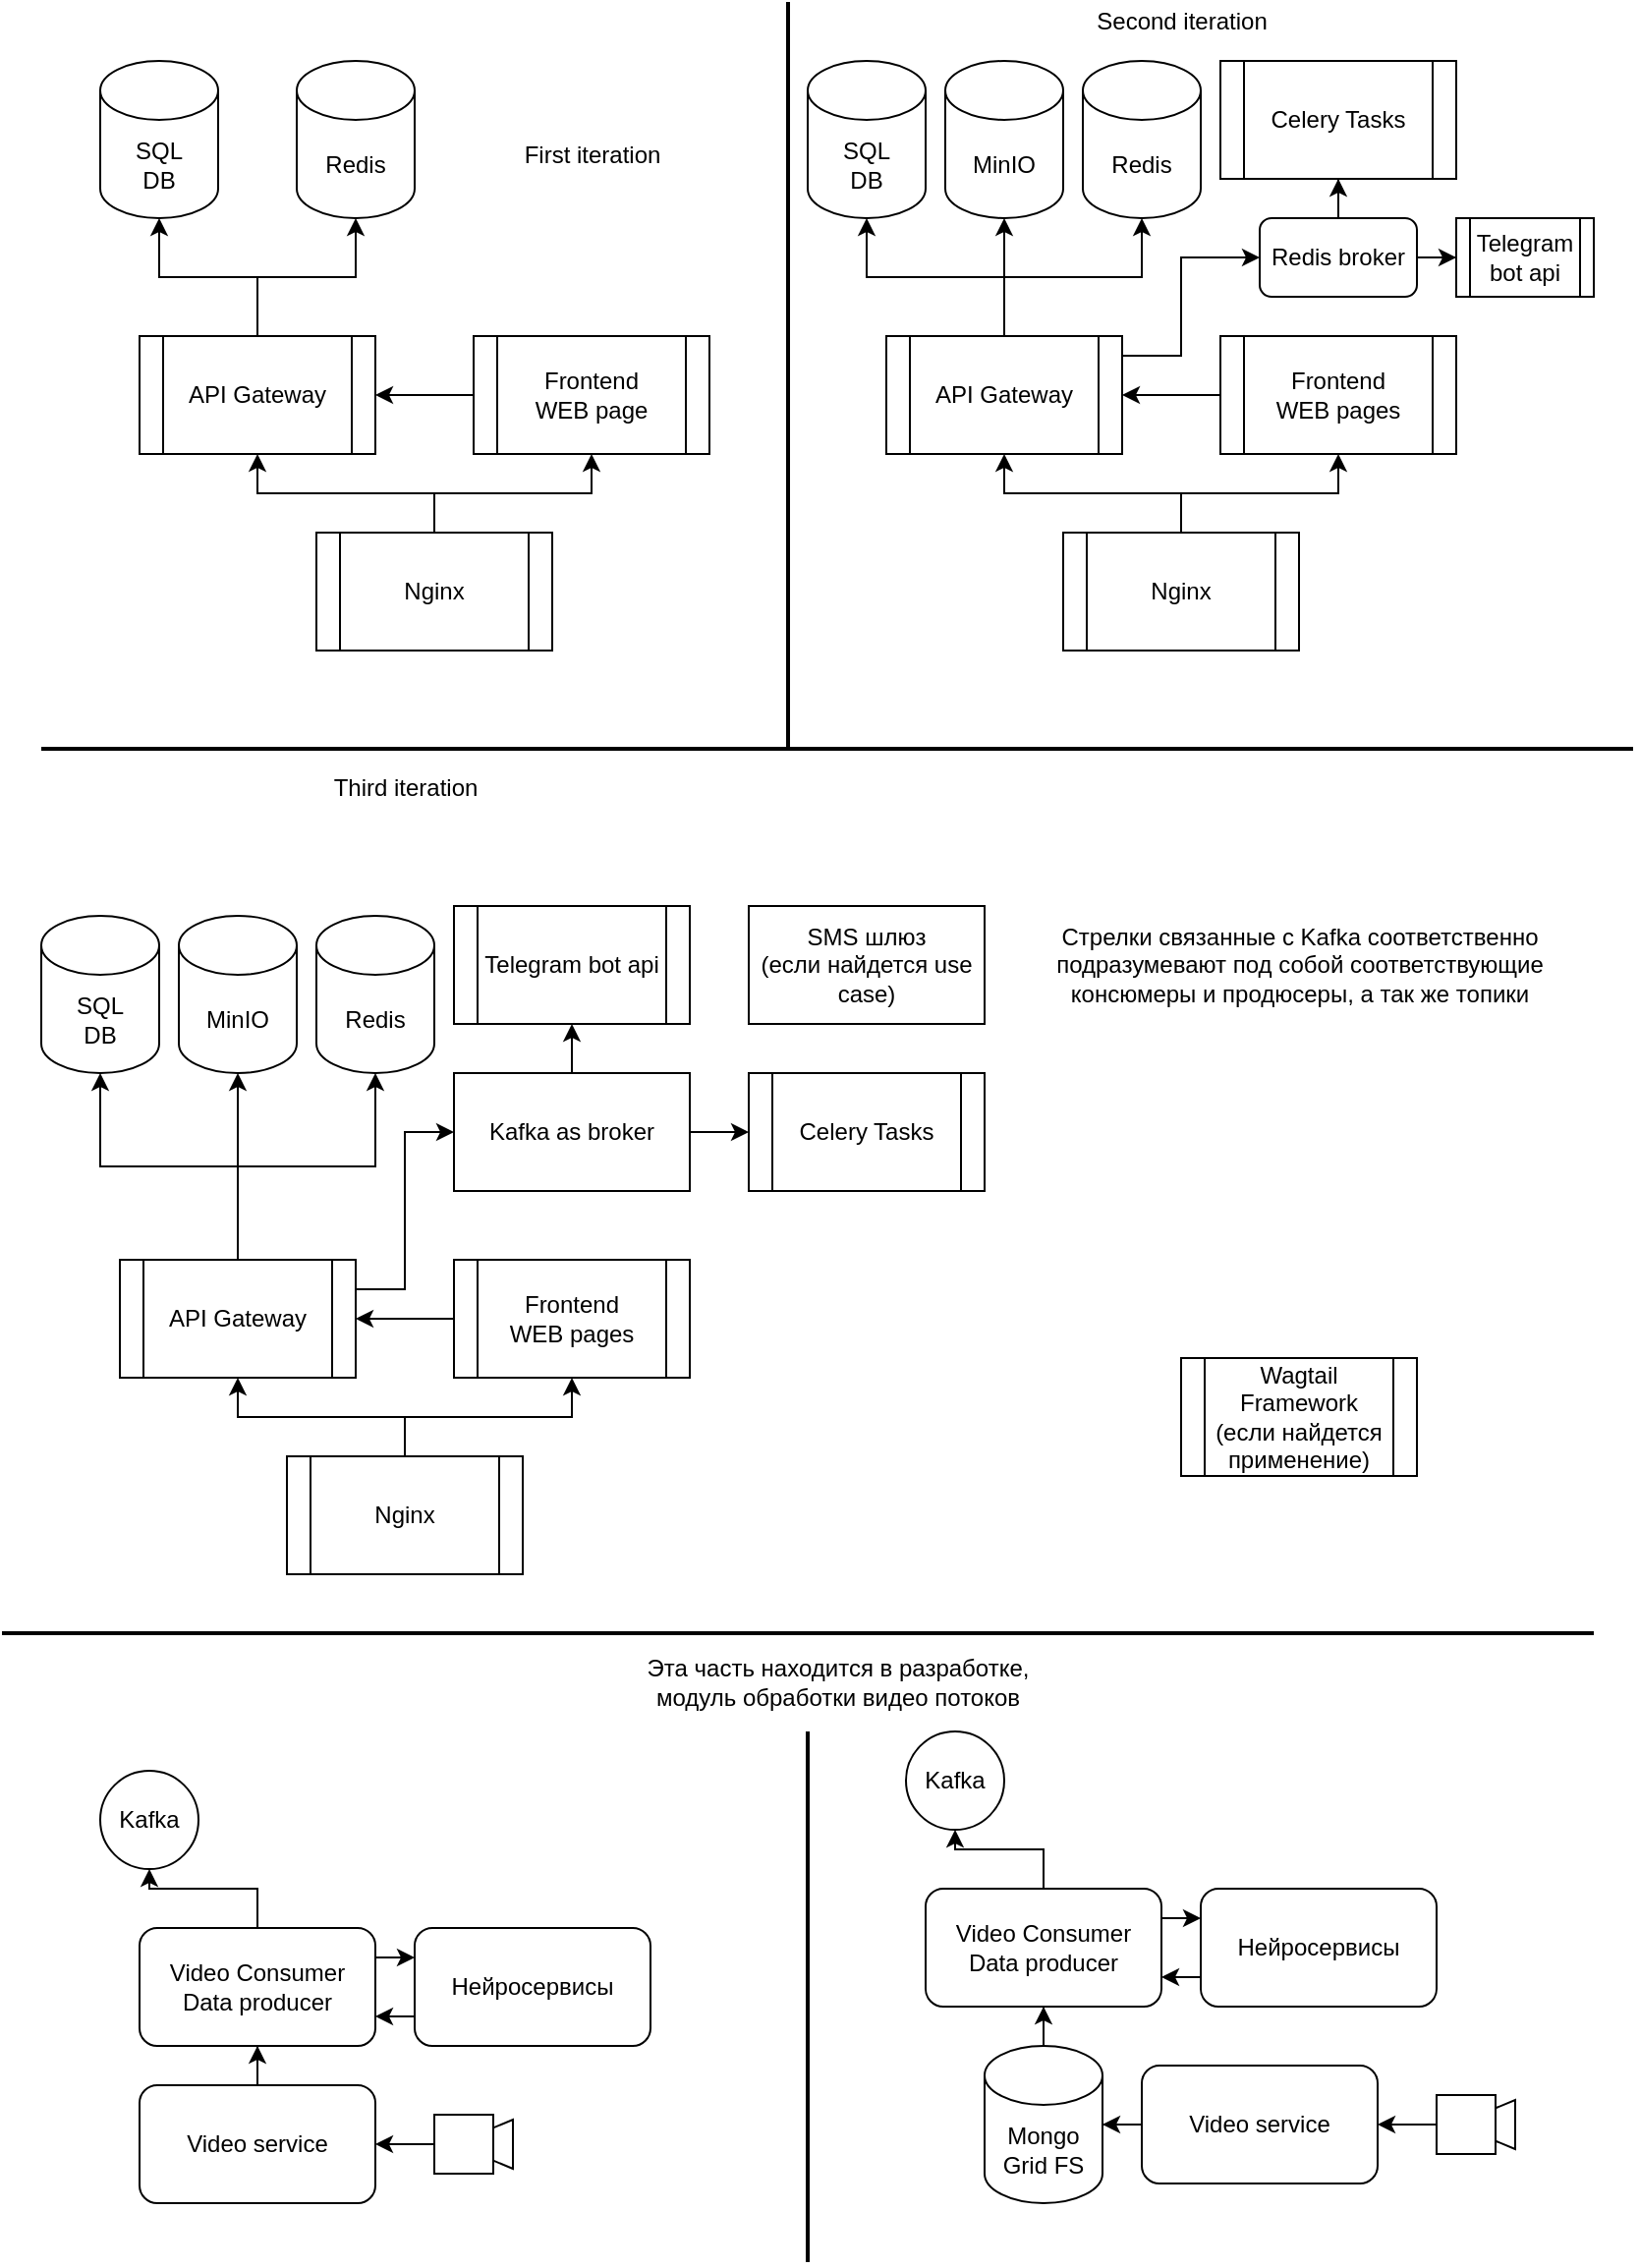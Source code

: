 <mxfile version="15.8.2" type="device"><diagram id="IJwsrX4E6_qTpmuSddkX" name="Page-1"><mxGraphModel dx="1775" dy="549" grid="1" gridSize="10" guides="1" tooltips="1" connect="1" arrows="1" fold="1" page="1" pageScale="1" pageWidth="827" pageHeight="1169" math="0" shadow="0"><root><mxCell id="0"/><mxCell id="1" parent="0"/><mxCell id="xecYIHM23-bk4cfj4qFh-77" value="" style="triangle;whiteSpace=wrap;html=1;direction=west;" vertex="1" parent="1"><mxGeometry x="220" y="1087.5" width="30" height="25" as="geometry"/></mxCell><mxCell id="xecYIHM23-bk4cfj4qFh-12" style="edgeStyle=orthogonalEdgeStyle;rounded=0;orthogonalLoop=1;jettySize=auto;html=1;" edge="1" parent="1" source="xecYIHM23-bk4cfj4qFh-1" target="xecYIHM23-bk4cfj4qFh-9"><mxGeometry relative="1" as="geometry"/></mxCell><mxCell id="xecYIHM23-bk4cfj4qFh-13" style="edgeStyle=orthogonalEdgeStyle;rounded=0;orthogonalLoop=1;jettySize=auto;html=1;entryX=0.5;entryY=1;entryDx=0;entryDy=0;entryPerimeter=0;" edge="1" parent="1" source="xecYIHM23-bk4cfj4qFh-1" target="xecYIHM23-bk4cfj4qFh-8"><mxGeometry relative="1" as="geometry"/></mxCell><mxCell id="xecYIHM23-bk4cfj4qFh-1" value="API Gateway" style="shape=process;whiteSpace=wrap;html=1;backgroundOutline=1;" vertex="1" parent="1"><mxGeometry x="60" y="180" width="120" height="60" as="geometry"/></mxCell><mxCell id="xecYIHM23-bk4cfj4qFh-5" style="edgeStyle=orthogonalEdgeStyle;rounded=0;orthogonalLoop=1;jettySize=auto;html=1;entryX=0.5;entryY=1;entryDx=0;entryDy=0;" edge="1" parent="1" source="xecYIHM23-bk4cfj4qFh-2" target="xecYIHM23-bk4cfj4qFh-4"><mxGeometry relative="1" as="geometry"/></mxCell><mxCell id="xecYIHM23-bk4cfj4qFh-6" style="edgeStyle=orthogonalEdgeStyle;rounded=0;orthogonalLoop=1;jettySize=auto;html=1;entryX=0.5;entryY=1;entryDx=0;entryDy=0;" edge="1" parent="1" source="xecYIHM23-bk4cfj4qFh-2" target="xecYIHM23-bk4cfj4qFh-1"><mxGeometry relative="1" as="geometry"/></mxCell><mxCell id="xecYIHM23-bk4cfj4qFh-2" value="Nginx" style="shape=process;whiteSpace=wrap;html=1;backgroundOutline=1;" vertex="1" parent="1"><mxGeometry x="150" y="280" width="120" height="60" as="geometry"/></mxCell><mxCell id="xecYIHM23-bk4cfj4qFh-7" style="edgeStyle=orthogonalEdgeStyle;rounded=0;orthogonalLoop=1;jettySize=auto;html=1;" edge="1" parent="1" source="xecYIHM23-bk4cfj4qFh-4" target="xecYIHM23-bk4cfj4qFh-1"><mxGeometry relative="1" as="geometry"/></mxCell><mxCell id="xecYIHM23-bk4cfj4qFh-4" value="&lt;div&gt;Frontend&lt;/div&gt;WEB page" style="shape=process;whiteSpace=wrap;html=1;backgroundOutline=1;" vertex="1" parent="1"><mxGeometry x="230" y="180" width="120" height="60" as="geometry"/></mxCell><mxCell id="xecYIHM23-bk4cfj4qFh-8" value="Redis" style="shape=cylinder3;whiteSpace=wrap;html=1;boundedLbl=1;backgroundOutline=1;size=15;" vertex="1" parent="1"><mxGeometry x="140" y="40" width="60" height="80" as="geometry"/></mxCell><mxCell id="xecYIHM23-bk4cfj4qFh-9" value="&lt;div&gt;SQL &lt;br&gt;&lt;/div&gt;&lt;div&gt;DB&lt;br&gt;&lt;/div&gt;" style="shape=cylinder3;whiteSpace=wrap;html=1;boundedLbl=1;backgroundOutline=1;size=15;" vertex="1" parent="1"><mxGeometry x="40" y="40" width="60" height="80" as="geometry"/></mxCell><mxCell id="xecYIHM23-bk4cfj4qFh-14" value="&lt;br&gt;&lt;div&gt;First iteration&lt;br&gt;&lt;/div&gt;&lt;div&gt;&lt;/div&gt;" style="text;html=1;align=center;verticalAlign=middle;resizable=0;points=[];autosize=1;strokeColor=none;fillColor=none;" vertex="1" parent="1"><mxGeometry x="250" y="65" width="80" height="30" as="geometry"/></mxCell><mxCell id="xecYIHM23-bk4cfj4qFh-15" style="edgeStyle=orthogonalEdgeStyle;rounded=0;orthogonalLoop=1;jettySize=auto;html=1;" edge="1" parent="1" source="xecYIHM23-bk4cfj4qFh-17" target="xecYIHM23-bk4cfj4qFh-24"><mxGeometry relative="1" as="geometry"/></mxCell><mxCell id="xecYIHM23-bk4cfj4qFh-16" style="edgeStyle=orthogonalEdgeStyle;rounded=0;orthogonalLoop=1;jettySize=auto;html=1;entryX=0.5;entryY=1;entryDx=0;entryDy=0;entryPerimeter=0;" edge="1" parent="1" source="xecYIHM23-bk4cfj4qFh-17" target="xecYIHM23-bk4cfj4qFh-23"><mxGeometry relative="1" as="geometry"/></mxCell><mxCell id="xecYIHM23-bk4cfj4qFh-29" style="edgeStyle=orthogonalEdgeStyle;rounded=0;jumpSize=9;orthogonalLoop=1;jettySize=auto;html=1;exitX=1;exitY=0;exitDx=0;exitDy=0;entryX=0;entryY=0.5;entryDx=0;entryDy=0;strokeWidth=1;" edge="1" parent="1" source="xecYIHM23-bk4cfj4qFh-17" target="xecYIHM23-bk4cfj4qFh-28"><mxGeometry relative="1" as="geometry"><Array as="points"><mxPoint x="560" y="190"/><mxPoint x="590" y="190"/><mxPoint x="590" y="140"/></Array></mxGeometry></mxCell><mxCell id="xecYIHM23-bk4cfj4qFh-35" style="edgeStyle=orthogonalEdgeStyle;rounded=0;jumpSize=9;orthogonalLoop=1;jettySize=auto;html=1;strokeWidth=1;" edge="1" parent="1" source="xecYIHM23-bk4cfj4qFh-17" target="xecYIHM23-bk4cfj4qFh-34"><mxGeometry relative="1" as="geometry"/></mxCell><mxCell id="xecYIHM23-bk4cfj4qFh-17" value="API Gateway" style="shape=process;whiteSpace=wrap;html=1;backgroundOutline=1;" vertex="1" parent="1"><mxGeometry x="440" y="180" width="120" height="60" as="geometry"/></mxCell><mxCell id="xecYIHM23-bk4cfj4qFh-18" style="edgeStyle=orthogonalEdgeStyle;rounded=0;orthogonalLoop=1;jettySize=auto;html=1;entryX=0.5;entryY=1;entryDx=0;entryDy=0;" edge="1" parent="1" source="xecYIHM23-bk4cfj4qFh-20" target="xecYIHM23-bk4cfj4qFh-22"><mxGeometry relative="1" as="geometry"/></mxCell><mxCell id="xecYIHM23-bk4cfj4qFh-19" style="edgeStyle=orthogonalEdgeStyle;rounded=0;orthogonalLoop=1;jettySize=auto;html=1;entryX=0.5;entryY=1;entryDx=0;entryDy=0;" edge="1" parent="1" source="xecYIHM23-bk4cfj4qFh-20" target="xecYIHM23-bk4cfj4qFh-17"><mxGeometry relative="1" as="geometry"/></mxCell><mxCell id="xecYIHM23-bk4cfj4qFh-20" value="Nginx" style="shape=process;whiteSpace=wrap;html=1;backgroundOutline=1;" vertex="1" parent="1"><mxGeometry x="530" y="280" width="120" height="60" as="geometry"/></mxCell><mxCell id="xecYIHM23-bk4cfj4qFh-21" style="edgeStyle=orthogonalEdgeStyle;rounded=0;orthogonalLoop=1;jettySize=auto;html=1;" edge="1" parent="1" source="xecYIHM23-bk4cfj4qFh-22" target="xecYIHM23-bk4cfj4qFh-17"><mxGeometry relative="1" as="geometry"/></mxCell><mxCell id="xecYIHM23-bk4cfj4qFh-22" value="&lt;div&gt;Frontend&lt;/div&gt;WEB pages" style="shape=process;whiteSpace=wrap;html=1;backgroundOutline=1;" vertex="1" parent="1"><mxGeometry x="610" y="180" width="120" height="60" as="geometry"/></mxCell><mxCell id="xecYIHM23-bk4cfj4qFh-23" value="Redis" style="shape=cylinder3;whiteSpace=wrap;html=1;boundedLbl=1;backgroundOutline=1;size=15;" vertex="1" parent="1"><mxGeometry x="540" y="40" width="60" height="80" as="geometry"/></mxCell><mxCell id="xecYIHM23-bk4cfj4qFh-24" value="&lt;div&gt;SQL &lt;br&gt;&lt;/div&gt;&lt;div&gt;DB&lt;br&gt;&lt;/div&gt;" style="shape=cylinder3;whiteSpace=wrap;html=1;boundedLbl=1;backgroundOutline=1;size=15;" vertex="1" parent="1"><mxGeometry x="400" y="40" width="60" height="80" as="geometry"/></mxCell><mxCell id="xecYIHM23-bk4cfj4qFh-25" value="Second iteration" style="text;html=1;align=center;verticalAlign=middle;resizable=0;points=[];autosize=1;strokeColor=none;fillColor=none;" vertex="1" parent="1"><mxGeometry x="540" y="10" width="100" height="20" as="geometry"/></mxCell><mxCell id="xecYIHM23-bk4cfj4qFh-26" value="" style="endArrow=none;html=1;rounded=1;jumpSize=9;strokeWidth=2;" edge="1" parent="1"><mxGeometry width="50" height="50" relative="1" as="geometry"><mxPoint x="390" y="390" as="sourcePoint"/><mxPoint x="390" y="10" as="targetPoint"/></mxGeometry></mxCell><mxCell id="xecYIHM23-bk4cfj4qFh-27" value="Сelery Tasks" style="shape=process;whiteSpace=wrap;html=1;backgroundOutline=1;" vertex="1" parent="1"><mxGeometry x="610" y="40" width="120" height="60" as="geometry"/></mxCell><mxCell id="xecYIHM23-bk4cfj4qFh-30" value="" style="edgeStyle=orthogonalEdgeStyle;rounded=0;jumpSize=9;orthogonalLoop=1;jettySize=auto;html=1;strokeWidth=1;" edge="1" parent="1" source="xecYIHM23-bk4cfj4qFh-28" target="xecYIHM23-bk4cfj4qFh-27"><mxGeometry relative="1" as="geometry"/></mxCell><mxCell id="xecYIHM23-bk4cfj4qFh-33" style="edgeStyle=orthogonalEdgeStyle;rounded=0;jumpSize=9;orthogonalLoop=1;jettySize=auto;html=1;entryX=0;entryY=0.5;entryDx=0;entryDy=0;strokeWidth=1;" edge="1" parent="1" source="xecYIHM23-bk4cfj4qFh-28" target="xecYIHM23-bk4cfj4qFh-32"><mxGeometry relative="1" as="geometry"/></mxCell><mxCell id="xecYIHM23-bk4cfj4qFh-28" value="Redis broker" style="rounded=1;whiteSpace=wrap;html=1;" vertex="1" parent="1"><mxGeometry x="630" y="120" width="80" height="40" as="geometry"/></mxCell><mxCell id="xecYIHM23-bk4cfj4qFh-31" value="" style="endArrow=none;html=1;rounded=1;jumpSize=9;strokeWidth=2;" edge="1" parent="1"><mxGeometry width="50" height="50" relative="1" as="geometry"><mxPoint x="10" y="390" as="sourcePoint"/><mxPoint x="820" y="390" as="targetPoint"/></mxGeometry></mxCell><mxCell id="xecYIHM23-bk4cfj4qFh-32" value="Telegram bot api" style="shape=process;whiteSpace=wrap;html=1;backgroundOutline=1;" vertex="1" parent="1"><mxGeometry x="730" y="120" width="70" height="40" as="geometry"/></mxCell><mxCell id="xecYIHM23-bk4cfj4qFh-34" value="MinIO" style="shape=cylinder3;whiteSpace=wrap;html=1;boundedLbl=1;backgroundOutline=1;size=15;" vertex="1" parent="1"><mxGeometry x="470" y="40" width="60" height="80" as="geometry"/></mxCell><mxCell id="xecYIHM23-bk4cfj4qFh-36" value="Third iteration" style="text;html=1;align=center;verticalAlign=middle;resizable=0;points=[];autosize=1;strokeColor=none;fillColor=none;" vertex="1" parent="1"><mxGeometry x="150" y="400" width="90" height="20" as="geometry"/></mxCell><mxCell id="xecYIHM23-bk4cfj4qFh-37" style="edgeStyle=orthogonalEdgeStyle;rounded=0;orthogonalLoop=1;jettySize=auto;html=1;" edge="1" parent="1" source="xecYIHM23-bk4cfj4qFh-41" target="xecYIHM23-bk4cfj4qFh-48"><mxGeometry relative="1" as="geometry"/></mxCell><mxCell id="xecYIHM23-bk4cfj4qFh-38" style="edgeStyle=orthogonalEdgeStyle;rounded=0;orthogonalLoop=1;jettySize=auto;html=1;entryX=0.5;entryY=1;entryDx=0;entryDy=0;entryPerimeter=0;" edge="1" parent="1" source="xecYIHM23-bk4cfj4qFh-41" target="xecYIHM23-bk4cfj4qFh-47"><mxGeometry relative="1" as="geometry"/></mxCell><mxCell id="xecYIHM23-bk4cfj4qFh-40" style="edgeStyle=orthogonalEdgeStyle;rounded=0;jumpSize=9;orthogonalLoop=1;jettySize=auto;html=1;strokeWidth=1;" edge="1" parent="1" source="xecYIHM23-bk4cfj4qFh-41" target="xecYIHM23-bk4cfj4qFh-54"><mxGeometry relative="1" as="geometry"/></mxCell><mxCell id="xecYIHM23-bk4cfj4qFh-56" style="edgeStyle=orthogonalEdgeStyle;rounded=0;jumpSize=9;orthogonalLoop=1;jettySize=auto;html=1;exitX=1;exitY=0.25;exitDx=0;exitDy=0;entryX=0;entryY=0.5;entryDx=0;entryDy=0;strokeWidth=1;" edge="1" parent="1" source="xecYIHM23-bk4cfj4qFh-41" target="xecYIHM23-bk4cfj4qFh-55"><mxGeometry relative="1" as="geometry"/></mxCell><mxCell id="xecYIHM23-bk4cfj4qFh-41" value="API Gateway" style="shape=process;whiteSpace=wrap;html=1;backgroundOutline=1;" vertex="1" parent="1"><mxGeometry x="50" y="650" width="120" height="60" as="geometry"/></mxCell><mxCell id="xecYIHM23-bk4cfj4qFh-42" style="edgeStyle=orthogonalEdgeStyle;rounded=0;orthogonalLoop=1;jettySize=auto;html=1;entryX=0.5;entryY=1;entryDx=0;entryDy=0;" edge="1" parent="1" source="xecYIHM23-bk4cfj4qFh-44" target="xecYIHM23-bk4cfj4qFh-46"><mxGeometry relative="1" as="geometry"/></mxCell><mxCell id="xecYIHM23-bk4cfj4qFh-43" style="edgeStyle=orthogonalEdgeStyle;rounded=0;orthogonalLoop=1;jettySize=auto;html=1;entryX=0.5;entryY=1;entryDx=0;entryDy=0;" edge="1" parent="1" source="xecYIHM23-bk4cfj4qFh-44" target="xecYIHM23-bk4cfj4qFh-41"><mxGeometry relative="1" as="geometry"/></mxCell><mxCell id="xecYIHM23-bk4cfj4qFh-44" value="Nginx" style="shape=process;whiteSpace=wrap;html=1;backgroundOutline=1;" vertex="1" parent="1"><mxGeometry x="135" y="750" width="120" height="60" as="geometry"/></mxCell><mxCell id="xecYIHM23-bk4cfj4qFh-45" style="edgeStyle=orthogonalEdgeStyle;rounded=0;orthogonalLoop=1;jettySize=auto;html=1;" edge="1" parent="1" source="xecYIHM23-bk4cfj4qFh-46" target="xecYIHM23-bk4cfj4qFh-41"><mxGeometry relative="1" as="geometry"/></mxCell><mxCell id="xecYIHM23-bk4cfj4qFh-46" value="&lt;div&gt;Frontend&lt;/div&gt;WEB pages" style="shape=process;whiteSpace=wrap;html=1;backgroundOutline=1;" vertex="1" parent="1"><mxGeometry x="220" y="650" width="120" height="60" as="geometry"/></mxCell><mxCell id="xecYIHM23-bk4cfj4qFh-47" value="Redis" style="shape=cylinder3;whiteSpace=wrap;html=1;boundedLbl=1;backgroundOutline=1;size=15;" vertex="1" parent="1"><mxGeometry x="150" y="475" width="60" height="80" as="geometry"/></mxCell><mxCell id="xecYIHM23-bk4cfj4qFh-48" value="&lt;div&gt;SQL &lt;br&gt;&lt;/div&gt;&lt;div&gt;DB&lt;br&gt;&lt;/div&gt;" style="shape=cylinder3;whiteSpace=wrap;html=1;boundedLbl=1;backgroundOutline=1;size=15;" vertex="1" parent="1"><mxGeometry x="10" y="475" width="60" height="80" as="geometry"/></mxCell><mxCell id="xecYIHM23-bk4cfj4qFh-49" value="Сelery Tasks" style="shape=process;whiteSpace=wrap;html=1;backgroundOutline=1;" vertex="1" parent="1"><mxGeometry x="370" y="555" width="120" height="60" as="geometry"/></mxCell><mxCell id="xecYIHM23-bk4cfj4qFh-53" value="Telegram bot api" style="shape=process;whiteSpace=wrap;html=1;backgroundOutline=1;" vertex="1" parent="1"><mxGeometry x="220" y="470" width="120" height="60" as="geometry"/></mxCell><mxCell id="xecYIHM23-bk4cfj4qFh-54" value="MinIO" style="shape=cylinder3;whiteSpace=wrap;html=1;boundedLbl=1;backgroundOutline=1;size=15;" vertex="1" parent="1"><mxGeometry x="80" y="475" width="60" height="80" as="geometry"/></mxCell><mxCell id="xecYIHM23-bk4cfj4qFh-59" style="edgeStyle=orthogonalEdgeStyle;rounded=0;jumpSize=9;orthogonalLoop=1;jettySize=auto;html=1;entryX=0;entryY=0.5;entryDx=0;entryDy=0;strokeWidth=1;" edge="1" parent="1" source="xecYIHM23-bk4cfj4qFh-55" target="xecYIHM23-bk4cfj4qFh-49"><mxGeometry relative="1" as="geometry"/></mxCell><mxCell id="xecYIHM23-bk4cfj4qFh-60" value="" style="edgeStyle=orthogonalEdgeStyle;rounded=0;jumpSize=9;orthogonalLoop=1;jettySize=auto;html=1;strokeWidth=1;" edge="1" parent="1" source="xecYIHM23-bk4cfj4qFh-55" target="xecYIHM23-bk4cfj4qFh-53"><mxGeometry relative="1" as="geometry"/></mxCell><mxCell id="xecYIHM23-bk4cfj4qFh-55" value="Kafka as broker" style="rounded=0;whiteSpace=wrap;html=1;" vertex="1" parent="1"><mxGeometry x="220" y="555" width="120" height="60" as="geometry"/></mxCell><mxCell id="xecYIHM23-bk4cfj4qFh-61" value="&lt;div&gt;SMS шлюз&lt;/div&gt;&lt;div&gt;(если найдется use case)&lt;br&gt;&lt;/div&gt;" style="rounded=0;whiteSpace=wrap;html=1;" vertex="1" parent="1"><mxGeometry x="370" y="470" width="120" height="60" as="geometry"/></mxCell><mxCell id="xecYIHM23-bk4cfj4qFh-62" value="&lt;div&gt;Wagtail Framework&lt;/div&gt;&lt;div&gt;(если найдется применение)&lt;br&gt;&lt;/div&gt;" style="shape=process;whiteSpace=wrap;html=1;backgroundOutline=1;" vertex="1" parent="1"><mxGeometry x="590" y="700" width="120" height="60" as="geometry"/></mxCell><mxCell id="xecYIHM23-bk4cfj4qFh-69" style="edgeStyle=orthogonalEdgeStyle;rounded=0;jumpSize=9;orthogonalLoop=1;jettySize=auto;html=1;entryX=0.5;entryY=1;entryDx=0;entryDy=0;strokeWidth=1;" edge="1" parent="1" source="xecYIHM23-bk4cfj4qFh-63" target="xecYIHM23-bk4cfj4qFh-64"><mxGeometry relative="1" as="geometry"/></mxCell><mxCell id="xecYIHM23-bk4cfj4qFh-63" value="Video service" style="rounded=1;whiteSpace=wrap;html=1;" vertex="1" parent="1"><mxGeometry x="60" y="1070" width="120" height="60" as="geometry"/></mxCell><mxCell id="xecYIHM23-bk4cfj4qFh-67" style="edgeStyle=orthogonalEdgeStyle;rounded=0;jumpSize=9;orthogonalLoop=1;jettySize=auto;html=1;exitX=1;exitY=0.25;exitDx=0;exitDy=0;entryX=0;entryY=0.25;entryDx=0;entryDy=0;strokeWidth=1;" edge="1" parent="1" source="xecYIHM23-bk4cfj4qFh-64" target="xecYIHM23-bk4cfj4qFh-65"><mxGeometry relative="1" as="geometry"/></mxCell><mxCell id="xecYIHM23-bk4cfj4qFh-70" style="edgeStyle=orthogonalEdgeStyle;rounded=0;jumpSize=9;orthogonalLoop=1;jettySize=auto;html=1;strokeWidth=1;" edge="1" parent="1" source="xecYIHM23-bk4cfj4qFh-64" target="xecYIHM23-bk4cfj4qFh-71"><mxGeometry relative="1" as="geometry"><mxPoint x="70" y="950" as="targetPoint"/></mxGeometry></mxCell><mxCell id="xecYIHM23-bk4cfj4qFh-64" value="Video Consumer&lt;br&gt;Data producer" style="rounded=1;whiteSpace=wrap;html=1;" vertex="1" parent="1"><mxGeometry x="60" y="990" width="120" height="60" as="geometry"/></mxCell><mxCell id="xecYIHM23-bk4cfj4qFh-68" style="edgeStyle=orthogonalEdgeStyle;rounded=0;jumpSize=9;orthogonalLoop=1;jettySize=auto;html=1;exitX=0;exitY=0.75;exitDx=0;exitDy=0;entryX=1;entryY=0.75;entryDx=0;entryDy=0;strokeWidth=1;" edge="1" parent="1" source="xecYIHM23-bk4cfj4qFh-65" target="xecYIHM23-bk4cfj4qFh-64"><mxGeometry relative="1" as="geometry"/></mxCell><mxCell id="xecYIHM23-bk4cfj4qFh-65" value="Нейросервисы" style="rounded=1;whiteSpace=wrap;html=1;" vertex="1" parent="1"><mxGeometry x="200" y="990" width="120" height="60" as="geometry"/></mxCell><mxCell id="xecYIHM23-bk4cfj4qFh-71" value="Kafka" style="ellipse;whiteSpace=wrap;html=1;aspect=fixed;" vertex="1" parent="1"><mxGeometry x="40" y="910" width="50" height="50" as="geometry"/></mxCell><mxCell id="xecYIHM23-bk4cfj4qFh-72" value="&lt;div&gt;Эта часть находится в разработке, &lt;br&gt;&lt;/div&gt;&lt;div&gt;модуль обработки видео потоков&lt;/div&gt;" style="text;html=1;align=center;verticalAlign=middle;resizable=0;points=[];autosize=1;strokeColor=none;fillColor=none;" vertex="1" parent="1"><mxGeometry x="310" y="850" width="210" height="30" as="geometry"/></mxCell><mxCell id="xecYIHM23-bk4cfj4qFh-74" value="" style="endArrow=none;html=1;rounded=1;jumpSize=9;strokeWidth=2;" edge="1" parent="1"><mxGeometry width="50" height="50" relative="1" as="geometry"><mxPoint x="-10" y="840" as="sourcePoint"/><mxPoint x="800" y="840" as="targetPoint"/></mxGeometry></mxCell><mxCell id="xecYIHM23-bk4cfj4qFh-75" value="&lt;div&gt;Стрелки связанные с Kafka соответственно &lt;br&gt;&lt;/div&gt;&lt;div&gt;подразумевают под собой соответствующие &lt;br&gt;&lt;/div&gt;&lt;div&gt;консюмеры и продюсеры, а так же топики &lt;/div&gt;" style="text;html=1;align=center;verticalAlign=middle;resizable=0;points=[];autosize=1;strokeColor=none;fillColor=none;" vertex="1" parent="1"><mxGeometry x="520" y="475" width="260" height="50" as="geometry"/></mxCell><mxCell id="xecYIHM23-bk4cfj4qFh-79" value="" style="edgeStyle=orthogonalEdgeStyle;rounded=0;jumpSize=9;orthogonalLoop=1;jettySize=auto;html=1;strokeWidth=1;" edge="1" parent="1" source="xecYIHM23-bk4cfj4qFh-76" target="xecYIHM23-bk4cfj4qFh-63"><mxGeometry relative="1" as="geometry"/></mxCell><mxCell id="xecYIHM23-bk4cfj4qFh-76" value="" style="whiteSpace=wrap;html=1;aspect=fixed;" vertex="1" parent="1"><mxGeometry x="210" y="1085" width="30" height="30" as="geometry"/></mxCell><mxCell id="xecYIHM23-bk4cfj4qFh-80" value="" style="triangle;whiteSpace=wrap;html=1;direction=west;" vertex="1" parent="1"><mxGeometry x="730" y="1077.5" width="30" height="25" as="geometry"/></mxCell><mxCell id="xecYIHM23-bk4cfj4qFh-92" value="" style="edgeStyle=orthogonalEdgeStyle;rounded=0;jumpSize=9;orthogonalLoop=1;jettySize=auto;html=1;strokeWidth=1;" edge="1" parent="1" source="xecYIHM23-bk4cfj4qFh-82" target="xecYIHM23-bk4cfj4qFh-91"><mxGeometry relative="1" as="geometry"/></mxCell><mxCell id="xecYIHM23-bk4cfj4qFh-82" value="Video service" style="rounded=1;whiteSpace=wrap;html=1;" vertex="1" parent="1"><mxGeometry x="570" y="1060" width="120" height="60" as="geometry"/></mxCell><mxCell id="xecYIHM23-bk4cfj4qFh-83" style="edgeStyle=orthogonalEdgeStyle;rounded=0;jumpSize=9;orthogonalLoop=1;jettySize=auto;html=1;exitX=1;exitY=0.25;exitDx=0;exitDy=0;entryX=0;entryY=0.25;entryDx=0;entryDy=0;strokeWidth=1;" edge="1" parent="1" source="xecYIHM23-bk4cfj4qFh-85" target="xecYIHM23-bk4cfj4qFh-87"><mxGeometry relative="1" as="geometry"/></mxCell><mxCell id="xecYIHM23-bk4cfj4qFh-84" style="edgeStyle=orthogonalEdgeStyle;rounded=0;jumpSize=9;orthogonalLoop=1;jettySize=auto;html=1;strokeWidth=1;" edge="1" parent="1" source="xecYIHM23-bk4cfj4qFh-85" target="xecYIHM23-bk4cfj4qFh-88"><mxGeometry relative="1" as="geometry"><mxPoint x="480" y="930" as="targetPoint"/></mxGeometry></mxCell><mxCell id="xecYIHM23-bk4cfj4qFh-85" value="Video Consumer&lt;br&gt;Data producer" style="rounded=1;whiteSpace=wrap;html=1;" vertex="1" parent="1"><mxGeometry x="460" y="970" width="120" height="60" as="geometry"/></mxCell><mxCell id="xecYIHM23-bk4cfj4qFh-86" style="edgeStyle=orthogonalEdgeStyle;rounded=0;jumpSize=9;orthogonalLoop=1;jettySize=auto;html=1;exitX=0;exitY=0.75;exitDx=0;exitDy=0;entryX=1;entryY=0.75;entryDx=0;entryDy=0;strokeWidth=1;" edge="1" parent="1" source="xecYIHM23-bk4cfj4qFh-87" target="xecYIHM23-bk4cfj4qFh-85"><mxGeometry relative="1" as="geometry"/></mxCell><mxCell id="xecYIHM23-bk4cfj4qFh-87" value="Нейросервисы" style="rounded=1;whiteSpace=wrap;html=1;" vertex="1" parent="1"><mxGeometry x="600" y="970" width="120" height="60" as="geometry"/></mxCell><mxCell id="xecYIHM23-bk4cfj4qFh-88" value="Kafka" style="ellipse;whiteSpace=wrap;html=1;aspect=fixed;" vertex="1" parent="1"><mxGeometry x="450" y="890" width="50" height="50" as="geometry"/></mxCell><mxCell id="xecYIHM23-bk4cfj4qFh-89" value="" style="edgeStyle=orthogonalEdgeStyle;rounded=0;jumpSize=9;orthogonalLoop=1;jettySize=auto;html=1;strokeWidth=1;" edge="1" parent="1" source="xecYIHM23-bk4cfj4qFh-90" target="xecYIHM23-bk4cfj4qFh-82"><mxGeometry relative="1" as="geometry"/></mxCell><mxCell id="xecYIHM23-bk4cfj4qFh-90" value="" style="whiteSpace=wrap;html=1;aspect=fixed;" vertex="1" parent="1"><mxGeometry x="720" y="1075" width="30" height="30" as="geometry"/></mxCell><mxCell id="xecYIHM23-bk4cfj4qFh-94" value="" style="edgeStyle=orthogonalEdgeStyle;rounded=0;jumpSize=9;orthogonalLoop=1;jettySize=auto;html=1;strokeWidth=1;" edge="1" parent="1" source="xecYIHM23-bk4cfj4qFh-91" target="xecYIHM23-bk4cfj4qFh-85"><mxGeometry relative="1" as="geometry"/></mxCell><mxCell id="xecYIHM23-bk4cfj4qFh-91" value="&lt;div&gt;Mongo&lt;/div&gt;&lt;div&gt;Grid FS&lt;br&gt;&lt;/div&gt;" style="shape=cylinder3;whiteSpace=wrap;html=1;boundedLbl=1;backgroundOutline=1;size=15;" vertex="1" parent="1"><mxGeometry x="490" y="1050" width="60" height="80" as="geometry"/></mxCell><mxCell id="xecYIHM23-bk4cfj4qFh-96" value="" style="endArrow=none;html=1;rounded=1;jumpSize=9;strokeWidth=2;" edge="1" parent="1"><mxGeometry width="50" height="50" relative="1" as="geometry"><mxPoint x="400" y="1160" as="sourcePoint"/><mxPoint x="400" y="890" as="targetPoint"/></mxGeometry></mxCell></root></mxGraphModel></diagram></mxfile>